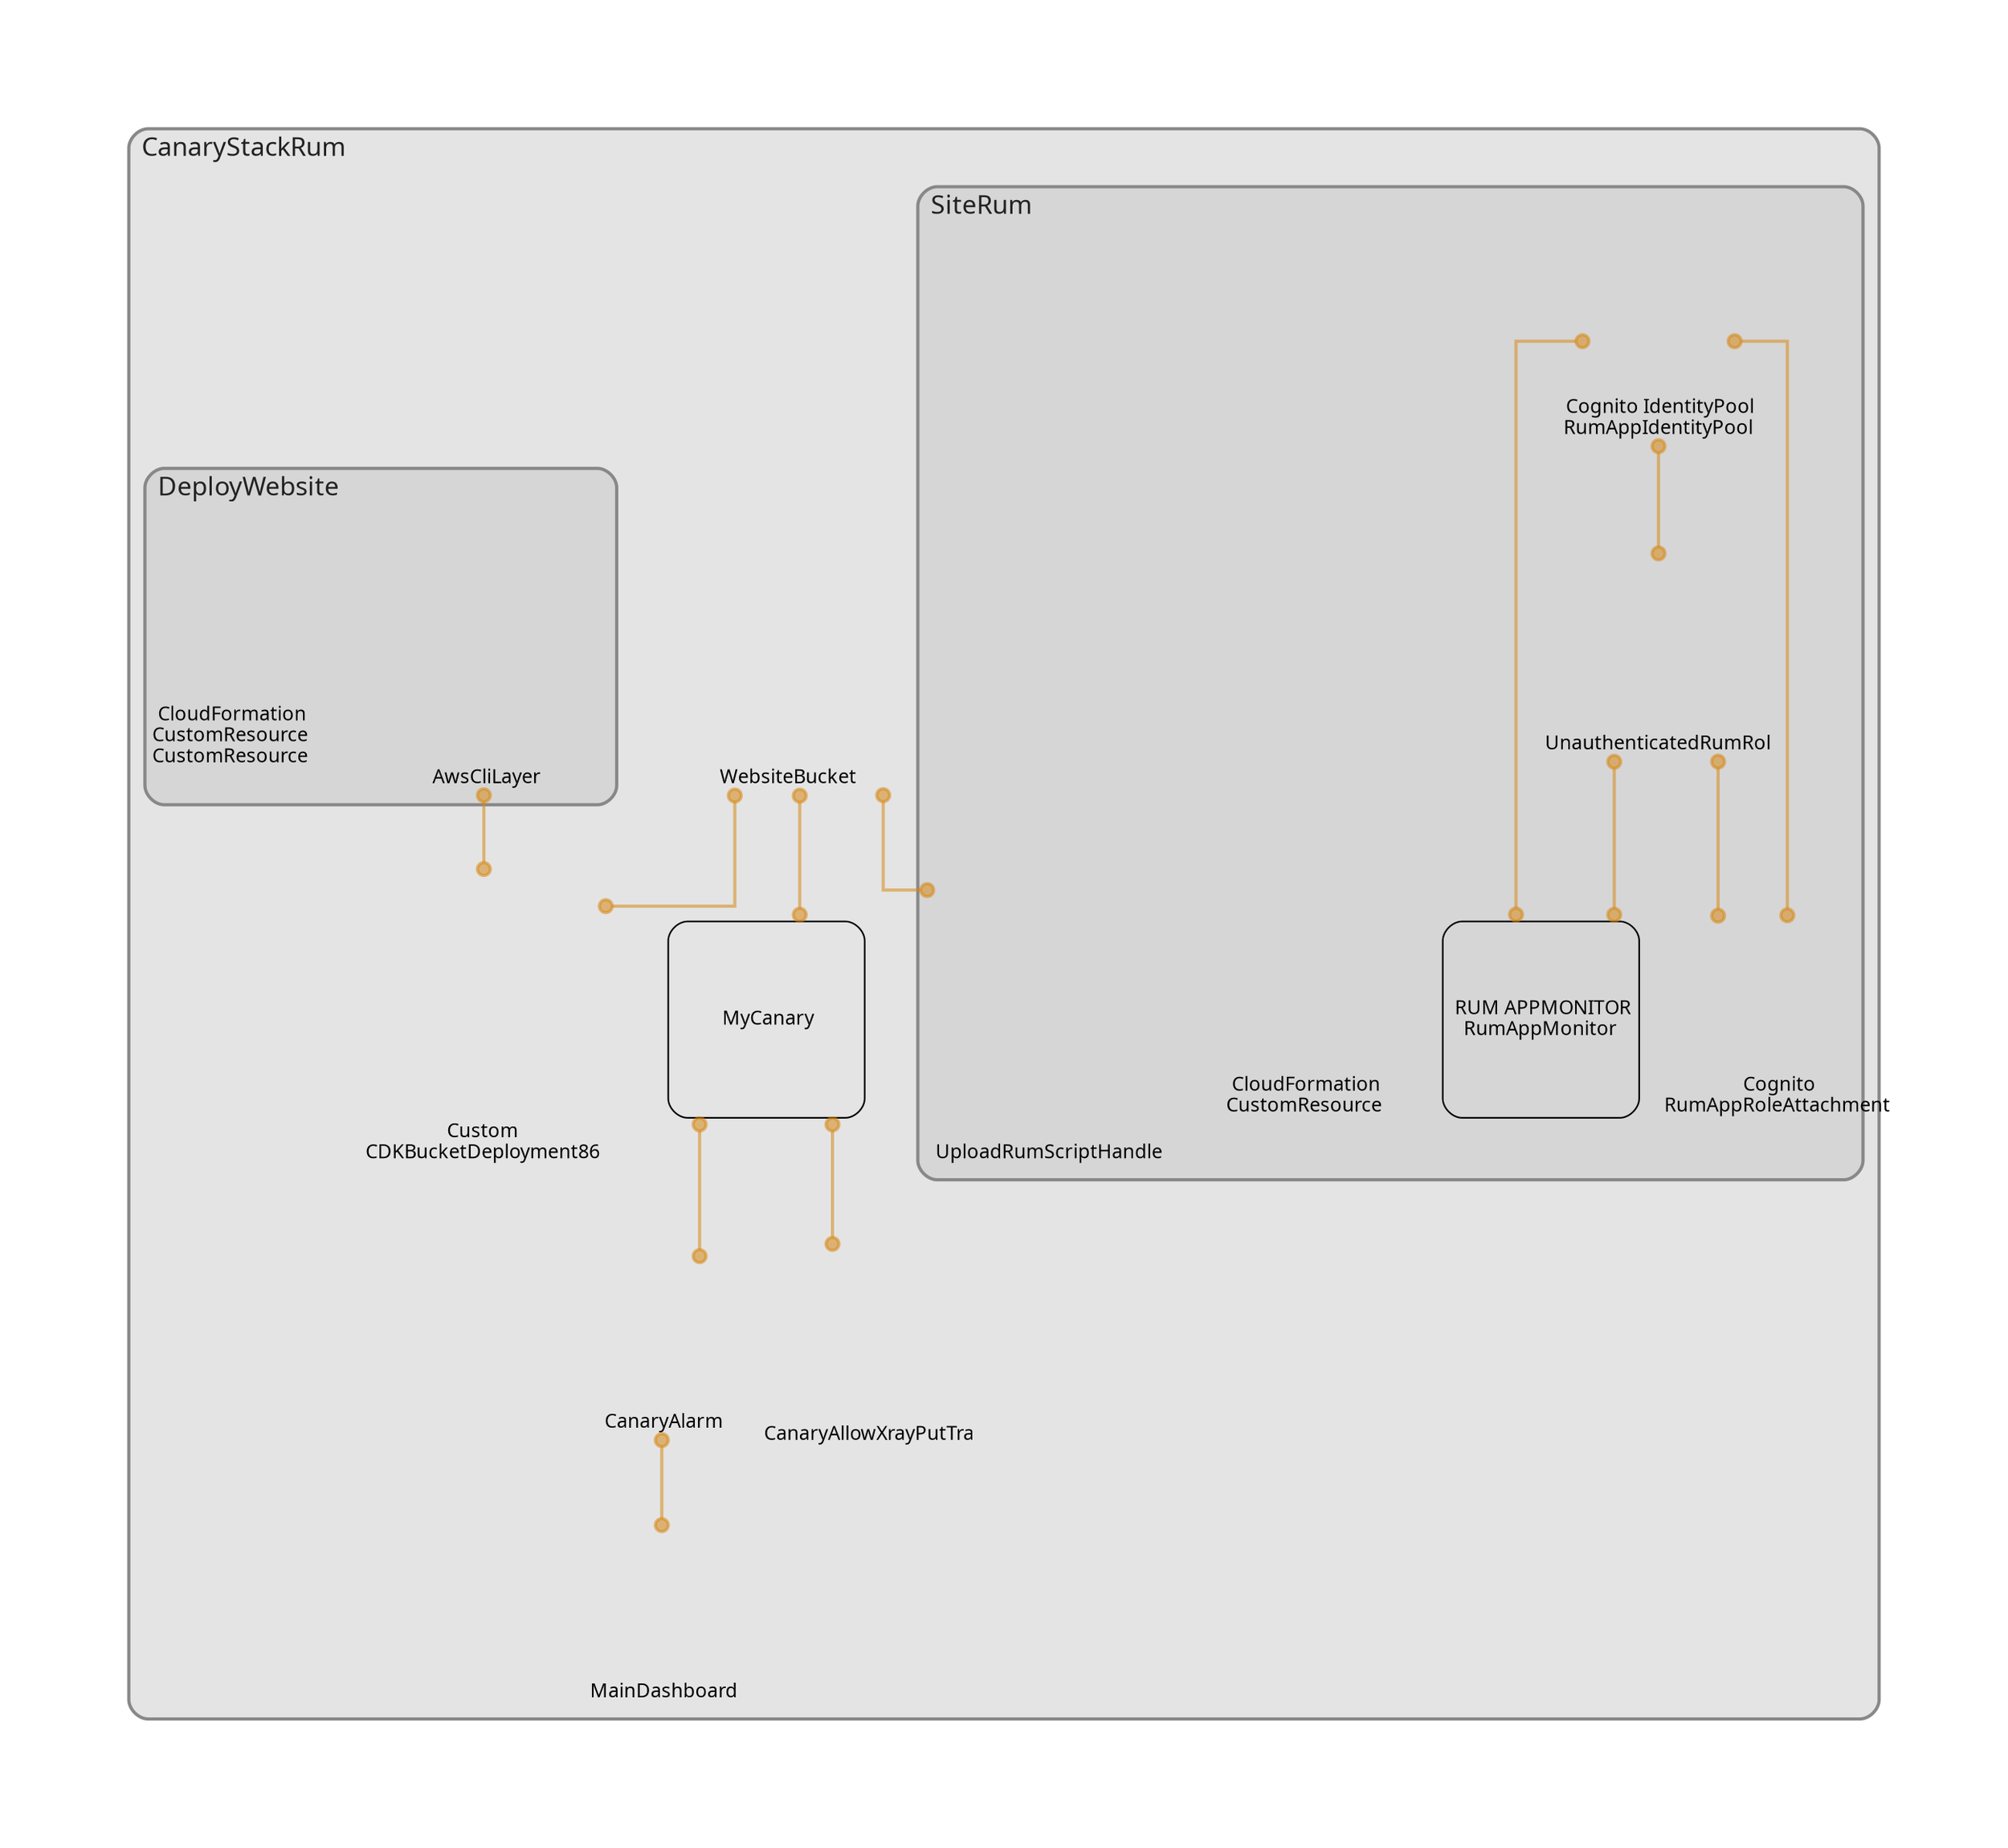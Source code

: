digraph "Diagram" {
  splines = "ortho";
  pad = "1.0";
  nodesep = "0.60";
  ranksep = "0.75";
  fontname = "Sans-Serif";
  fontsize = "15";
  dpi = "200";
  rankdir = "BT";
  compound = "true";
  fontcolor = "#222222";
  edge [
    color = "#D5871488",
    penwidth = 2,
    arrowhead = "dot",
    arrowtail = "dot",
  ];
  node [
    shape = "box",
    style = "rounded",
    fixedsize = true,
    width = 1.7,
    height = 1.7,
    labelloc = "c",
    imagescale = true,
    fontname = "Sans-Serif",
    fontsize = 8,
    margin = 8,
  ];
  subgraph "CanaryStackRum" {
    subgraph "cluster-SubGraph.CanaryStackRum" {
      graph [
        label = "CanaryStackRum",
        labelloc = "b",
        labeljust = "l",
        margin = "10",
        fontsize = "16",
        penwidth = "2",
        pencolor = "#888888",
        style = "filled,rounded",
        fillcolor = "#e4e4e4",
      ];
      "CanaryStackRum/WebsiteBucket" [
        label = " WebsiteBucket",
        fontsize = 12,
        image = "/home/simon/code/stacks/canary-stack/node_modules/cdk-dia/icons/aws/Service/Arch_Storage/64/Arch_Amazon-S3-Standard_64@5x.png",
        imagescale = "true",
        imagepos = "tc",
        penwidth = "0",
        shape = "node",
        fixedsize = "true",
        labelloc = "b",
        width = 2,
        height = 2.266,
      ];
      "CanaryStackRum/Custom__CDKBucketDeployment8693BB64968944B69AAFB0CC9EB8756C" [
        label = " Custom \nCDKBucketDeployment86",
        fontsize = 12,
        image = "/home/simon/code/stacks/canary-stack/node_modules/cdk-dia/icons/aws/Service/Arch_Compute/64/Arch_AWS-Lambda_64@5x.png",
        imagescale = "true",
        imagepos = "tc",
        penwidth = "0",
        shape = "node",
        fixedsize = "true",
        labelloc = "b",
        width = 2,
        height = 2.4819999999999998,
      ];
      "CanaryStackRum/MyCanary" [
        label = " MyCanary",
        fontsize = 12,
      ];
      "CanaryStackRum/CanaryAllowXrayPutTrace" [
        label = "\nCanaryAllowXrayPutTra",
        fontsize = 12,
        image = "/home/simon/code/stacks/canary-stack/node_modules/cdk-dia/icons/aws/Service/Arch_Security-Identity-Compliance/64/Arch_AWS-Identity-and-Access-Management_64@5x.png",
        imagescale = "true",
        imagepos = "tc",
        penwidth = "0",
        shape = "node",
        fixedsize = "true",
        labelloc = "b",
        width = 1.2,
        height = 1.682,
      ];
      "CanaryStackRum/CanaryAlarm" [
        label = " CanaryAlarm",
        fontsize = 12,
        image = "/home/simon/code/stacks/canary-stack/node_modules/cdk-dia/icons/aws/Service/Arch_Management-Governance/64/Arch_Amazon-CloudWatch_64@5x.png",
        imagescale = "true",
        imagepos = "tc",
        penwidth = "0",
        shape = "node",
        fixedsize = "true",
        labelloc = "b",
        width = 1.2,
        height = 1.466,
      ];
      "CanaryStackRum/MainDashboard" [
        label = " MainDashboard",
        fontsize = 12,
        image = "/home/simon/code/stacks/canary-stack/node_modules/cdk-dia/icons/aws/Service/Arch_Management-Governance/64/Arch_Amazon-CloudWatch_64@5x.png",
        imagescale = "true",
        imagepos = "tc",
        penwidth = "0",
        shape = "node",
        fixedsize = "true",
        labelloc = "b",
        width = 1.2,
        height = 1.466,
      ];
      subgraph "cluster-SubGraph.DeployWebsite" {
        graph [
          label = "DeployWebsite",
          labelloc = "b",
          labeljust = "l",
          margin = "10",
          fontsize = "16",
          penwidth = "2",
          pencolor = "#888888",
          style = "filled,rounded",
          fillcolor = "#d6d6d6",
        ];
        "CanaryStackRum/DeployWebsite/AwsCliLayer" [
          label = " AwsCliLayer",
          fontsize = 12,
          image = "/home/simon/code/stacks/canary-stack/node_modules/cdk-dia/icons/aws/Service/Arch_Compute/64/Arch_AWS-Lambda_64@5x.png",
          imagescale = "true",
          imagepos = "tc",
          penwidth = "0",
          shape = "node",
          fixedsize = "true",
          labelloc = "b",
          width = 2,
          height = 2.266,
        ];
        "CanaryStackRum/DeployWebsite/CustomResource" [
          label = " CloudFormation\nCustomResource\nCustomResource",
          fontsize = 12,
          image = "/home/simon/code/stacks/canary-stack/node_modules/cdk-dia/icons/aws/Service/Arch_Management-Governance/64/Arch_AWS-CloudFormation_64@5x.png",
          imagescale = "true",
          imagepos = "tc",
          penwidth = "0",
          shape = "node",
          fixedsize = "true",
          labelloc = "b",
          width = 1.2,
          height = 1.898,
        ];
      }
      subgraph "cluster-SubGraph.SiteRum" {
        graph [
          label = "SiteRum",
          labelloc = "b",
          labeljust = "l",
          margin = "10",
          fontsize = "16",
          penwidth = "2",
          pencolor = "#888888",
          style = "filled,rounded",
          fillcolor = "#d6d6d6",
        ];
        "CanaryStackRum/SiteRum/RumAppIdentityPool" [
          label = " Cognito IdentityPool\nRumAppIdentityPool",
          fontsize = 12,
          image = "/home/simon/code/stacks/canary-stack/node_modules/cdk-dia/icons/aws/Service/Arch_Security-Identity-Compliance/64/Arch_Amazon-Cognito_64.png",
          imagescale = "true",
          imagepos = "tc",
          penwidth = "0",
          shape = "node",
          fixedsize = "true",
          labelloc = "b",
          width = 1.2,
          height = 1.682,
        ];
        "CanaryStackRum/SiteRum/UnauthenticatedRumRole" [
          label = "\nUnauthenticatedRumRol",
          fontsize = 12,
          image = "/home/simon/code/stacks/canary-stack/node_modules/cdk-dia/icons/aws/Service/Arch_Security-Identity-Compliance/64/Arch_AWS-Identity-and-Access-Management_64@5x.png",
          imagescale = "true",
          imagepos = "tc",
          penwidth = "0",
          shape = "node",
          fixedsize = "true",
          labelloc = "b",
          width = 1.2,
          height = 1.682,
        ];
        "CanaryStackRum/SiteRum/RumAppRoleAttachment" [
          label = " Cognito\nRumAppRoleAttachment",
          fontsize = 12,
          image = "/home/simon/code/stacks/canary-stack/node_modules/cdk-dia/icons/aws/Service/Arch_Security-Identity-Compliance/64/Arch_Amazon-Cognito_64.png",
          imagescale = "true",
          imagepos = "tc",
          penwidth = "0",
          shape = "node",
          fixedsize = "true",
          labelloc = "b",
          width = 1.2,
          height = 1.682,
        ];
        "CanaryStackRum/SiteRum/UploadRumScriptHandler" [
          label = "\nUploadRumScriptHandle",
          fontsize = 12,
          image = "/home/simon/code/stacks/canary-stack/node_modules/cdk-dia/icons/aws/Service/Arch_Compute/64/Arch_AWS-Lambda_64@5x.png",
          imagescale = "true",
          imagepos = "tc",
          penwidth = "0",
          shape = "node",
          fixedsize = "true",
          labelloc = "b",
          width = 2,
          height = 2.4819999999999998,
        ];
        "CanaryStackRum/SiteRum/UploadRumScriptToWebsiteBucket" [
          label = " CloudFormation\nCustomResource",
          fontsize = 12,
          image = "/home/simon/code/stacks/canary-stack/node_modules/cdk-dia/icons/aws/Service/Arch_Management-Governance/64/Arch_AWS-CloudFormation_64@5x.png",
          imagescale = "true",
          imagepos = "tc",
          penwidth = "0",
          shape = "node",
          fixedsize = "true",
          labelloc = "b",
          width = 1.2,
          height = 1.682,
        ];
        "CanaryStackRum/SiteRum/RumAppMonitor" [
          label = " RUM APPMONITOR\nRumAppMonitor",
          fontsize = 12,
        ];
      }
    }
  }
  "CanaryStackRum/Custom__CDKBucketDeployment8693BB64968944B69AAFB0CC9EB8756C" -> "CanaryStackRum/WebsiteBucket" [
    dir = "both",
  ];
  "CanaryStackRum/Custom__CDKBucketDeployment8693BB64968944B69AAFB0CC9EB8756C" -> "CanaryStackRum/DeployWebsite/AwsCliLayer" [
    dir = "both",
  ];
  "CanaryStackRum/MyCanary" -> "CanaryStackRum/WebsiteBucket" [
    dir = "both",
  ];
  "CanaryStackRum/CanaryAllowXrayPutTrace" -> "CanaryStackRum/MyCanary" [
    dir = "both",
  ];
  "CanaryStackRum/SiteRum/UnauthenticatedRumRole" -> "CanaryStackRum/SiteRum/RumAppIdentityPool" [
    dir = "both",
  ];
  "CanaryStackRum/SiteRum/RumAppRoleAttachment" -> "CanaryStackRum/SiteRum/RumAppIdentityPool" [
    dir = "both",
  ];
  "CanaryStackRum/SiteRum/RumAppRoleAttachment" -> "CanaryStackRum/SiteRum/UnauthenticatedRumRole" [
    dir = "both",
  ];
  "CanaryStackRum/SiteRum/UploadRumScriptHandler" -> "CanaryStackRum/WebsiteBucket" [
    dir = "both",
  ];
  "CanaryStackRum/SiteRum/RumAppMonitor" -> "CanaryStackRum/SiteRum/RumAppIdentityPool" [
    dir = "both",
  ];
  "CanaryStackRum/SiteRum/RumAppMonitor" -> "CanaryStackRum/SiteRum/UnauthenticatedRumRole" [
    dir = "both",
  ];
  "CanaryStackRum/CanaryAlarm" -> "CanaryStackRum/MyCanary" [
    dir = "both",
  ];
  "CanaryStackRum/MainDashboard" -> "CanaryStackRum/CanaryAlarm" [
    dir = "both",
  ];
}